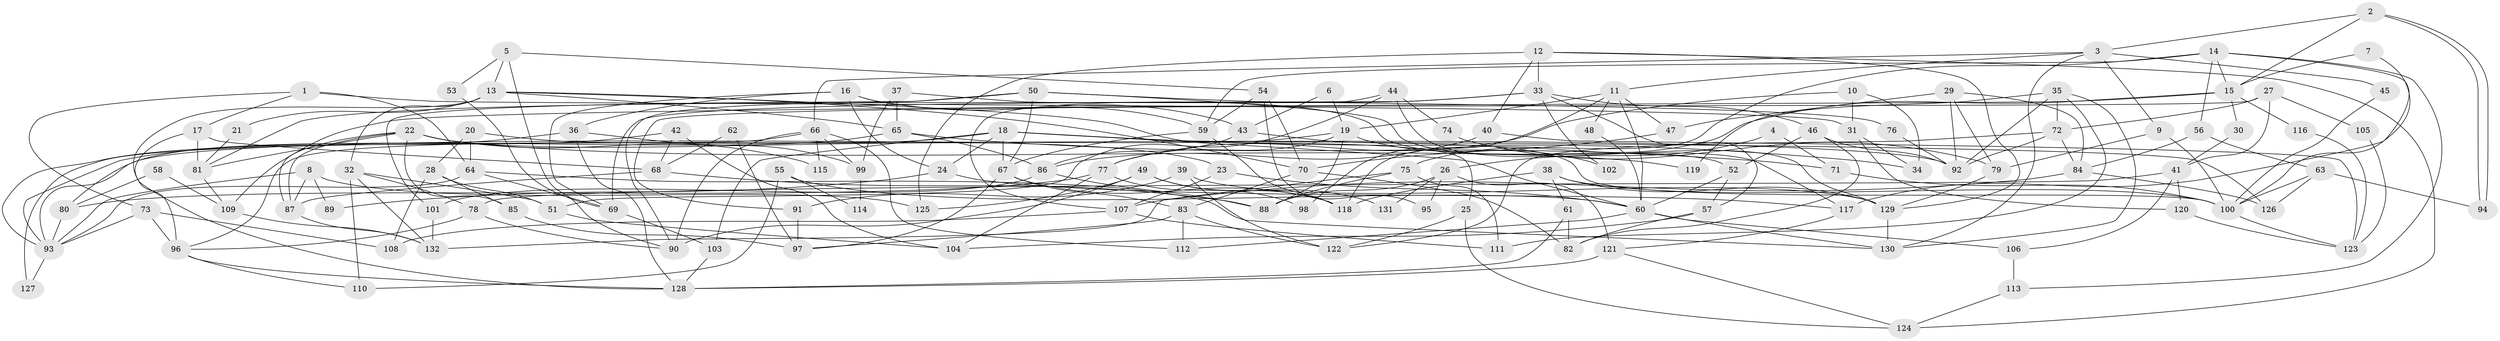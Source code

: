 // coarse degree distribution, {4: 0.13333333333333333, 10: 0.044444444444444446, 2: 0.2, 7: 0.1111111111111111, 3: 0.15555555555555556, 6: 0.14444444444444443, 14: 0.011111111111111112, 5: 0.13333333333333333, 8: 0.044444444444444446, 9: 0.022222222222222223}
// Generated by graph-tools (version 1.1) at 2025/41/03/06/25 10:41:54]
// undirected, 132 vertices, 264 edges
graph export_dot {
graph [start="1"]
  node [color=gray90,style=filled];
  1;
  2;
  3;
  4;
  5;
  6;
  7;
  8;
  9;
  10;
  11;
  12;
  13;
  14;
  15;
  16;
  17;
  18;
  19;
  20;
  21;
  22;
  23;
  24;
  25;
  26;
  27;
  28;
  29;
  30;
  31;
  32;
  33;
  34;
  35;
  36;
  37;
  38;
  39;
  40;
  41;
  42;
  43;
  44;
  45;
  46;
  47;
  48;
  49;
  50;
  51;
  52;
  53;
  54;
  55;
  56;
  57;
  58;
  59;
  60;
  61;
  62;
  63;
  64;
  65;
  66;
  67;
  68;
  69;
  70;
  71;
  72;
  73;
  74;
  75;
  76;
  77;
  78;
  79;
  80;
  81;
  82;
  83;
  84;
  85;
  86;
  87;
  88;
  89;
  90;
  91;
  92;
  93;
  94;
  95;
  96;
  97;
  98;
  99;
  100;
  101;
  102;
  103;
  104;
  105;
  106;
  107;
  108;
  109;
  110;
  111;
  112;
  113;
  114;
  115;
  116;
  117;
  118;
  119;
  120;
  121;
  122;
  123;
  124;
  125;
  126;
  127;
  128;
  129;
  130;
  131;
  132;
  1 -- 73;
  1 -- 17;
  1 -- 31;
  1 -- 64;
  2 -- 3;
  2 -- 94;
  2 -- 94;
  2 -- 15;
  3 -- 11;
  3 -- 9;
  3 -- 45;
  3 -- 66;
  3 -- 130;
  4 -- 26;
  4 -- 71;
  5 -- 54;
  5 -- 13;
  5 -- 53;
  5 -- 90;
  6 -- 43;
  6 -- 19;
  7 -- 117;
  7 -- 15;
  8 -- 125;
  8 -- 87;
  8 -- 89;
  8 -- 93;
  9 -- 79;
  9 -- 100;
  10 -- 77;
  10 -- 31;
  10 -- 34;
  11 -- 60;
  11 -- 19;
  11 -- 47;
  11 -- 48;
  11 -- 98;
  12 -- 124;
  12 -- 33;
  12 -- 40;
  12 -- 125;
  12 -- 129;
  13 -- 128;
  13 -- 70;
  13 -- 21;
  13 -- 25;
  13 -- 32;
  13 -- 65;
  14 -- 56;
  14 -- 100;
  14 -- 15;
  14 -- 59;
  14 -- 113;
  14 -- 118;
  15 -- 30;
  15 -- 75;
  15 -- 109;
  15 -- 116;
  16 -- 69;
  16 -- 59;
  16 -- 24;
  16 -- 36;
  16 -- 43;
  17 -- 96;
  17 -- 68;
  17 -- 81;
  18 -- 60;
  18 -- 24;
  18 -- 34;
  18 -- 67;
  18 -- 103;
  18 -- 126;
  18 -- 127;
  19 -- 93;
  19 -- 88;
  19 -- 77;
  19 -- 102;
  20 -- 64;
  20 -- 92;
  20 -- 28;
  21 -- 81;
  22 -- 85;
  22 -- 87;
  22 -- 87;
  22 -- 23;
  22 -- 81;
  22 -- 115;
  22 -- 119;
  23 -- 107;
  23 -- 60;
  24 -- 117;
  24 -- 89;
  25 -- 122;
  25 -- 124;
  26 -- 88;
  26 -- 121;
  26 -- 95;
  26 -- 131;
  27 -- 41;
  27 -- 72;
  27 -- 91;
  27 -- 105;
  28 -- 51;
  28 -- 85;
  28 -- 108;
  29 -- 92;
  29 -- 84;
  29 -- 47;
  29 -- 79;
  30 -- 41;
  31 -- 34;
  31 -- 120;
  32 -- 132;
  32 -- 51;
  32 -- 78;
  32 -- 110;
  33 -- 69;
  33 -- 81;
  33 -- 46;
  33 -- 57;
  33 -- 102;
  35 -- 130;
  35 -- 92;
  35 -- 72;
  35 -- 111;
  35 -- 119;
  36 -- 128;
  36 -- 80;
  36 -- 99;
  37 -- 65;
  37 -- 99;
  37 -- 52;
  38 -- 129;
  38 -- 118;
  38 -- 61;
  38 -- 100;
  39 -- 91;
  39 -- 129;
  39 -- 122;
  40 -- 86;
  40 -- 123;
  41 -- 78;
  41 -- 120;
  41 -- 106;
  42 -- 104;
  42 -- 93;
  42 -- 68;
  43 -- 86;
  43 -- 100;
  44 -- 107;
  44 -- 129;
  44 -- 51;
  44 -- 74;
  45 -- 100;
  46 -- 52;
  46 -- 82;
  46 -- 92;
  47 -- 70;
  48 -- 60;
  49 -- 90;
  49 -- 118;
  49 -- 125;
  49 -- 131;
  50 -- 67;
  50 -- 90;
  50 -- 76;
  50 -- 101;
  50 -- 117;
  51 -- 104;
  52 -- 57;
  52 -- 60;
  53 -- 69;
  54 -- 70;
  54 -- 59;
  54 -- 95;
  55 -- 110;
  55 -- 60;
  55 -- 114;
  56 -- 84;
  56 -- 63;
  57 -- 104;
  57 -- 82;
  58 -- 109;
  58 -- 80;
  59 -- 67;
  59 -- 118;
  60 -- 106;
  60 -- 112;
  60 -- 130;
  61 -- 82;
  61 -- 128;
  62 -- 97;
  62 -- 68;
  63 -- 126;
  63 -- 100;
  63 -- 94;
  64 -- 130;
  64 -- 69;
  64 -- 93;
  65 -- 93;
  65 -- 71;
  65 -- 86;
  66 -- 112;
  66 -- 90;
  66 -- 96;
  66 -- 99;
  66 -- 115;
  67 -- 118;
  67 -- 83;
  67 -- 97;
  68 -- 87;
  68 -- 88;
  69 -- 103;
  70 -- 82;
  70 -- 83;
  71 -- 100;
  72 -- 122;
  72 -- 84;
  72 -- 92;
  73 -- 96;
  73 -- 93;
  73 -- 108;
  74 -- 79;
  75 -- 88;
  75 -- 111;
  75 -- 132;
  76 -- 92;
  77 -- 80;
  77 -- 98;
  77 -- 104;
  78 -- 90;
  78 -- 96;
  79 -- 129;
  80 -- 93;
  81 -- 109;
  83 -- 97;
  83 -- 112;
  83 -- 122;
  84 -- 107;
  84 -- 126;
  85 -- 97;
  86 -- 101;
  86 -- 88;
  87 -- 132;
  91 -- 97;
  93 -- 127;
  96 -- 110;
  96 -- 128;
  99 -- 114;
  100 -- 123;
  101 -- 132;
  103 -- 128;
  105 -- 123;
  106 -- 113;
  107 -- 111;
  107 -- 108;
  109 -- 132;
  113 -- 124;
  116 -- 123;
  117 -- 121;
  120 -- 123;
  121 -- 124;
  121 -- 128;
  129 -- 130;
}
